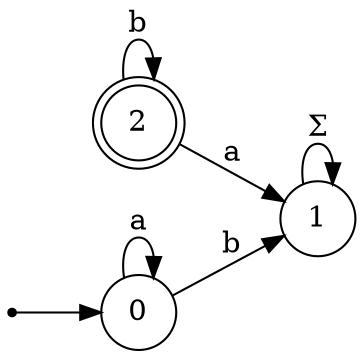 digraph "DFA - 02ebbe920c3d4a2f873fcbf403a12a75" {
	rankdir=LR size="8,5"
	node [shape=doublecircle]
	2
	node [shape=circle]
	1 -> 1 [label="Σ"]
	2 -> 1 [label=a]
	2 -> 2 [label=b]
	0 -> 0 [label=a]
	0 -> 1 [label=b]
	node [shape=point]
	start
	start -> 0
}
